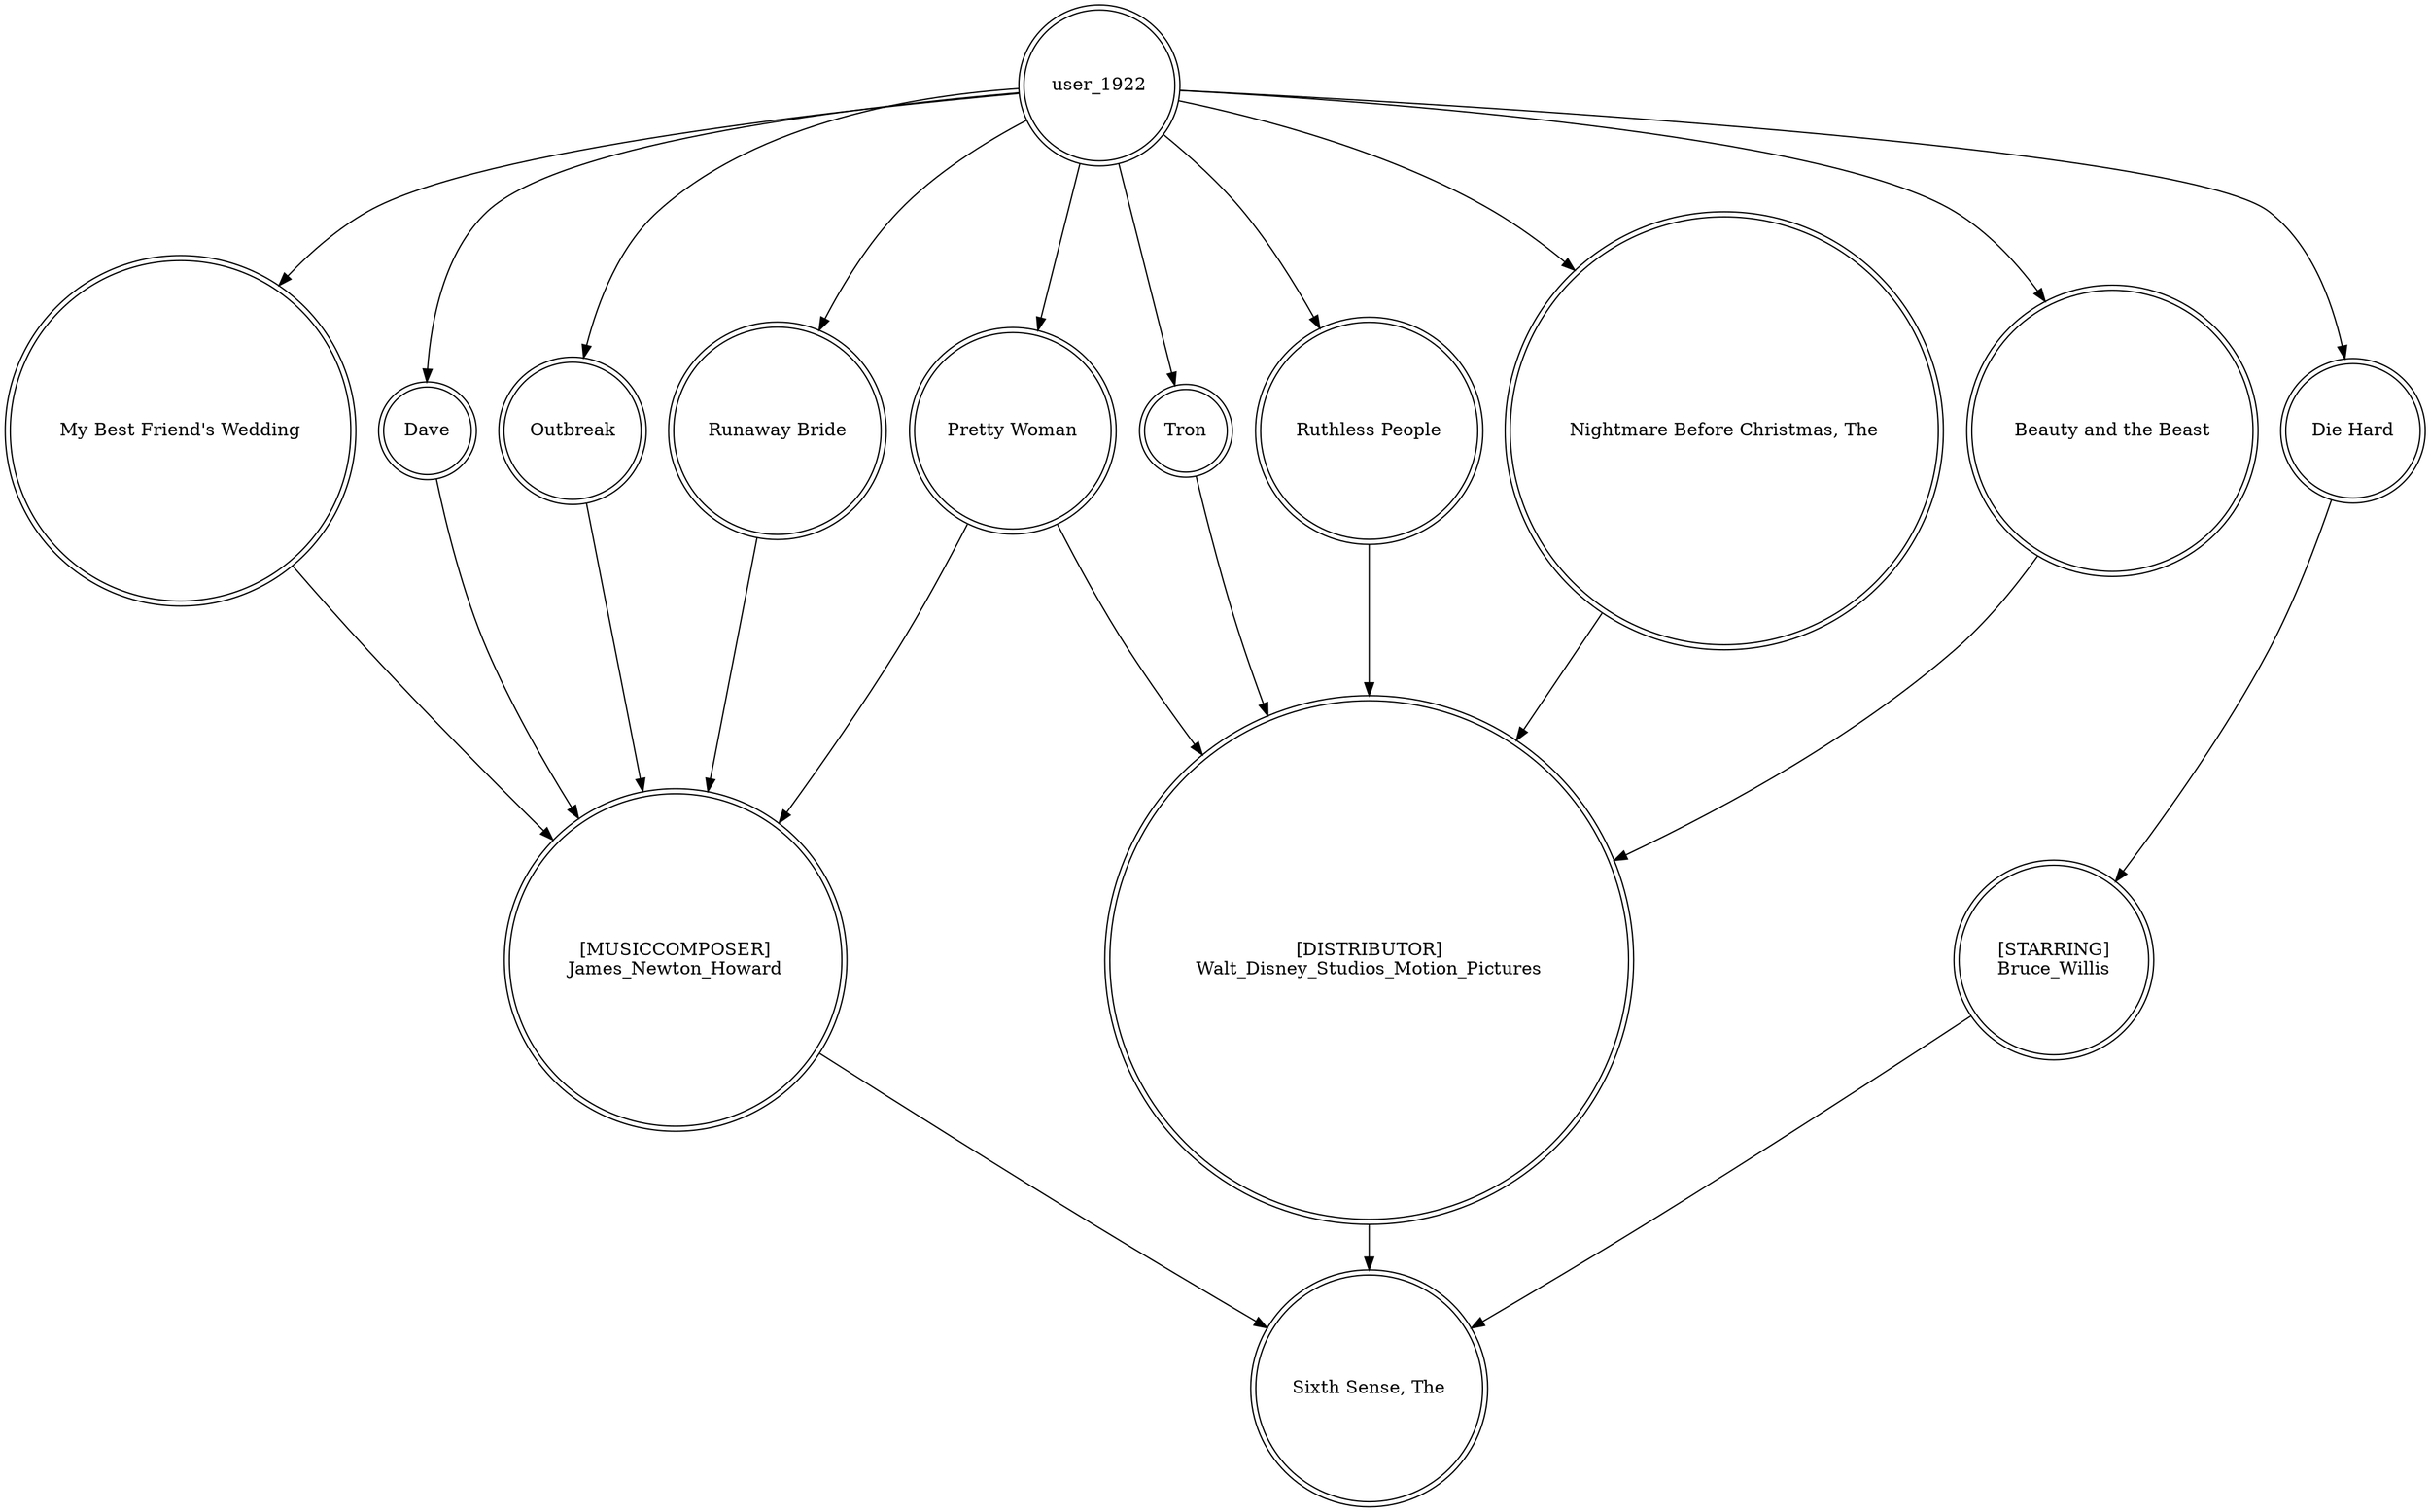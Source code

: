 digraph finite_state_machine {
	node [shape=doublecircle]
	"[STARRING]
Bruce_Willis" -> "Sixth Sense, The"
	user_1922 -> Tron
	"My Best Friend's Wedding" -> "[MUSICCOMPOSER]
James_Newton_Howard"
	Dave -> "[MUSICCOMPOSER]
James_Newton_Howard"
	user_1922 -> "Pretty Woman"
	user_1922 -> Outbreak
	"[DISTRIBUTOR]
Walt_Disney_Studios_Motion_Pictures" -> "Sixth Sense, The"
	user_1922 -> Dave
	"Die Hard" -> "[STARRING]
Bruce_Willis"
	"Runaway Bride" -> "[MUSICCOMPOSER]
James_Newton_Howard"
	"Pretty Woman" -> "[DISTRIBUTOR]
Walt_Disney_Studios_Motion_Pictures"
	"Ruthless People" -> "[DISTRIBUTOR]
Walt_Disney_Studios_Motion_Pictures"
	user_1922 -> "Nightmare Before Christmas, The"
	"Beauty and the Beast" -> "[DISTRIBUTOR]
Walt_Disney_Studios_Motion_Pictures"
	user_1922 -> "Beauty and the Beast"
	"Nightmare Before Christmas, The" -> "[DISTRIBUTOR]
Walt_Disney_Studios_Motion_Pictures"
	Outbreak -> "[MUSICCOMPOSER]
James_Newton_Howard"
	user_1922 -> "Runaway Bride"
	"Pretty Woman" -> "[MUSICCOMPOSER]
James_Newton_Howard"
	user_1922 -> "Ruthless People"
	"[MUSICCOMPOSER]
James_Newton_Howard" -> "Sixth Sense, The"
	Tron -> "[DISTRIBUTOR]
Walt_Disney_Studios_Motion_Pictures"
	user_1922 -> "Die Hard"
	user_1922 -> "My Best Friend's Wedding"
}
